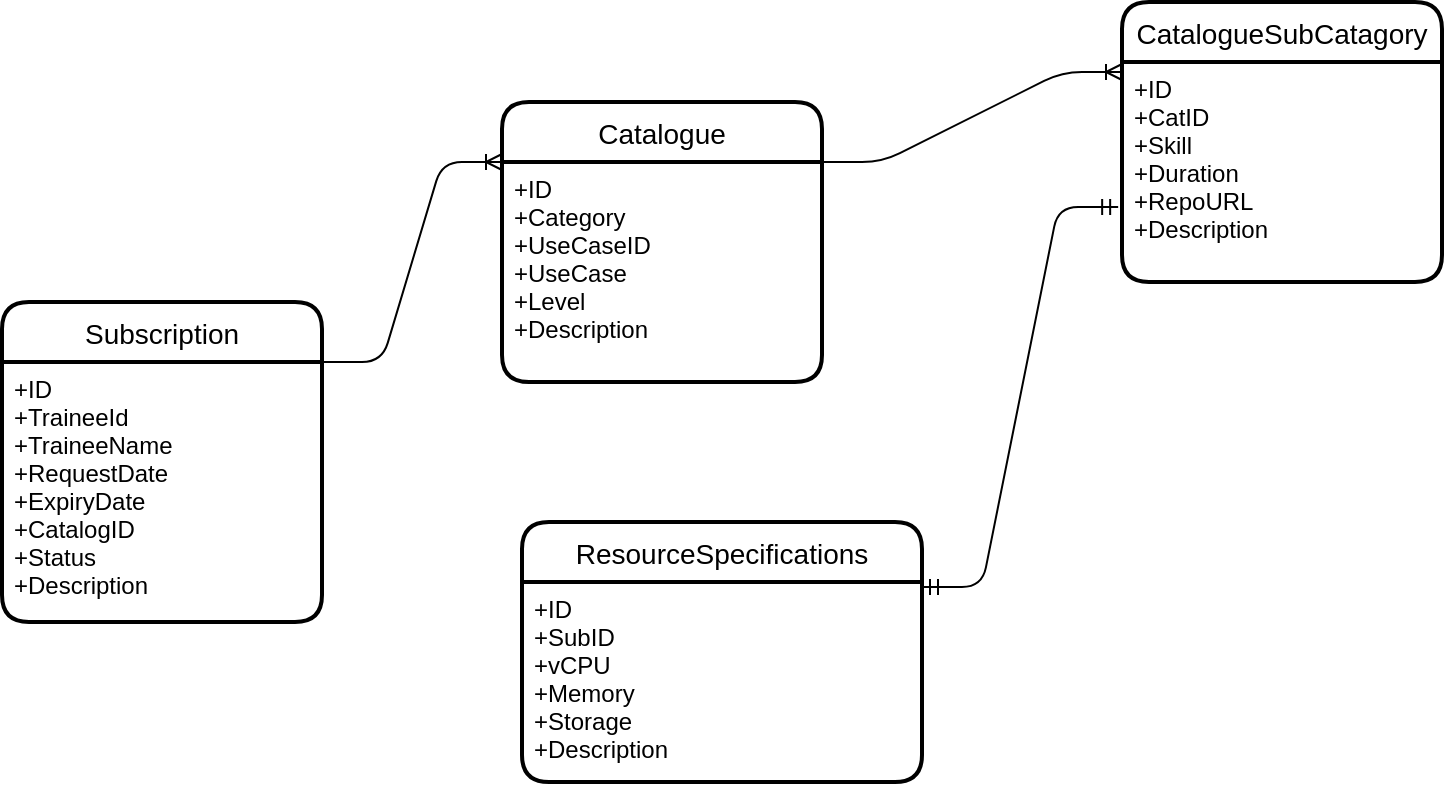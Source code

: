 <mxfile version="13.7.3" type="github" pages="2">
  <diagram id="gsMrObz3b9oR-D44nO-9" name="Page-1">
    <mxGraphModel dx="782" dy="1535" grid="1" gridSize="10" guides="1" tooltips="1" connect="1" arrows="1" fold="1" page="1" pageScale="1" pageWidth="850" pageHeight="1100" math="0" shadow="0">
      <root>
        <mxCell id="0" />
        <mxCell id="1" parent="0" />
        <mxCell id="1NBpaKQcDpMzkzBOT2tJ-1" value="Catalogue" style="swimlane;childLayout=stackLayout;horizontal=1;startSize=30;horizontalStack=0;rounded=1;fontSize=14;fontStyle=0;strokeWidth=2;resizeParent=0;resizeLast=1;shadow=0;dashed=0;align=center;" parent="1" vertex="1">
          <mxGeometry x="280" y="40" width="160" height="140" as="geometry">
            <mxRectangle x="280" y="40" width="100" height="30" as="alternateBounds" />
          </mxGeometry>
        </mxCell>
        <mxCell id="1NBpaKQcDpMzkzBOT2tJ-2" value="+ID&#xa;+Category&#xa;+UseCaseID&#xa;+UseCase&#xa;+Level&#xa;+Description" style="align=left;strokeColor=none;fillColor=none;spacingLeft=4;fontSize=12;verticalAlign=top;resizable=0;rotatable=0;part=1;" parent="1NBpaKQcDpMzkzBOT2tJ-1" vertex="1">
          <mxGeometry y="30" width="160" height="110" as="geometry" />
        </mxCell>
        <mxCell id="1NBpaKQcDpMzkzBOT2tJ-29" value="" style="edgeStyle=entityRelationEdgeStyle;fontSize=12;html=1;endArrow=ERoneToMany;entryX=0;entryY=0.25;entryDx=0;entryDy=0;" parent="1" target="1NBpaKQcDpMzkzBOT2tJ-6" edge="1">
          <mxGeometry width="100" height="100" relative="1" as="geometry">
            <mxPoint x="440" y="70" as="sourcePoint" />
            <mxPoint x="570" y="40" as="targetPoint" />
          </mxGeometry>
        </mxCell>
        <mxCell id="1NBpaKQcDpMzkzBOT2tJ-31" value="" style="edgeStyle=entityRelationEdgeStyle;fontSize=12;html=1;endArrow=ERmandOne;startArrow=ERmandOne;entryX=-0.012;entryY=0.659;entryDx=0;entryDy=0;entryPerimeter=0;exitX=1;exitY=0.25;exitDx=0;exitDy=0;" parent="1" source="1NBpaKQcDpMzkzBOT2tJ-8" target="1NBpaKQcDpMzkzBOT2tJ-7" edge="1">
          <mxGeometry width="100" height="100" relative="1" as="geometry">
            <mxPoint x="630" y="220" as="sourcePoint" />
            <mxPoint x="730" y="120" as="targetPoint" />
          </mxGeometry>
        </mxCell>
        <mxCell id="1NBpaKQcDpMzkzBOT2tJ-6" value="CatalogueSubCatagory" style="swimlane;childLayout=stackLayout;horizontal=1;startSize=30;horizontalStack=0;rounded=1;fontSize=14;fontStyle=0;strokeWidth=2;resizeParent=0;resizeLast=1;shadow=0;dashed=0;align=center;" parent="1" vertex="1">
          <mxGeometry x="590" y="-10" width="160" height="140" as="geometry">
            <mxRectangle x="340" y="130" width="110" height="30" as="alternateBounds" />
          </mxGeometry>
        </mxCell>
        <mxCell id="1NBpaKQcDpMzkzBOT2tJ-7" value="+ID&#xa;+CatID&#xa;+Skill&#xa;+Duration&#xa;+RepoURL&#xa;+Description" style="align=left;strokeColor=none;fillColor=none;spacingLeft=4;fontSize=12;verticalAlign=top;resizable=0;rotatable=0;part=1;" parent="1NBpaKQcDpMzkzBOT2tJ-6" vertex="1">
          <mxGeometry y="30" width="160" height="110" as="geometry" />
        </mxCell>
        <mxCell id="1NBpaKQcDpMzkzBOT2tJ-8" value="ResourceSpecifications" style="swimlane;childLayout=stackLayout;horizontal=1;startSize=30;horizontalStack=0;rounded=1;fontSize=14;fontStyle=0;strokeWidth=2;resizeParent=0;resizeLast=1;shadow=0;dashed=0;align=center;" parent="1" vertex="1">
          <mxGeometry x="290" y="250" width="200" height="130" as="geometry">
            <mxRectangle x="520" y="280" width="110" height="30" as="alternateBounds" />
          </mxGeometry>
        </mxCell>
        <mxCell id="1NBpaKQcDpMzkzBOT2tJ-9" value="+ID&#xa;+SubID&#xa;+vCPU&#xa;+Memory&#xa;+Storage&#xa;+Description" style="align=left;strokeColor=none;fillColor=none;spacingLeft=4;fontSize=12;verticalAlign=top;resizable=0;rotatable=0;part=1;" parent="1NBpaKQcDpMzkzBOT2tJ-8" vertex="1">
          <mxGeometry y="30" width="200" height="100" as="geometry" />
        </mxCell>
        <mxCell id="1NBpaKQcDpMzkzBOT2tJ-25" value="Subscription" style="swimlane;childLayout=stackLayout;horizontal=1;startSize=30;horizontalStack=0;rounded=1;fontSize=14;fontStyle=0;strokeWidth=2;resizeParent=0;resizeLast=1;shadow=0;dashed=0;align=center;" parent="1" vertex="1">
          <mxGeometry x="30" y="140" width="160" height="160" as="geometry">
            <mxRectangle x="260" y="250" width="110" height="30" as="alternateBounds" />
          </mxGeometry>
        </mxCell>
        <mxCell id="1NBpaKQcDpMzkzBOT2tJ-26" value="+ID&#xa;+TraineeId&#xa;+TraineeName&#xa;+RequestDate&#xa;+ExpiryDate&#xa;+CatalogID&#xa;+Status&#xa;+Description" style="align=left;strokeColor=none;fillColor=none;spacingLeft=4;fontSize=12;verticalAlign=top;resizable=0;rotatable=0;part=1;" parent="1NBpaKQcDpMzkzBOT2tJ-25" vertex="1">
          <mxGeometry y="30" width="160" height="130" as="geometry" />
        </mxCell>
        <mxCell id="-JVgOhSvtWBvgApzP8Xh-8" value="" style="edgeStyle=entityRelationEdgeStyle;fontSize=12;html=1;endArrow=ERoneToMany;exitX=1;exitY=0;exitDx=0;exitDy=0;entryX=0;entryY=0;entryDx=0;entryDy=0;" edge="1" parent="1" source="1NBpaKQcDpMzkzBOT2tJ-26" target="1NBpaKQcDpMzkzBOT2tJ-2">
          <mxGeometry width="100" height="100" relative="1" as="geometry">
            <mxPoint x="140" y="460" as="sourcePoint" />
            <mxPoint x="240" y="360" as="targetPoint" />
          </mxGeometry>
        </mxCell>
      </root>
    </mxGraphModel>
  </diagram>
  <diagram id="ChBjoSI8oVSRADilh0x_" name="Page-2">
    <mxGraphModel dx="782" dy="435" grid="1" gridSize="10" guides="1" tooltips="1" connect="1" arrows="1" fold="1" page="1" pageScale="1" pageWidth="850" pageHeight="1100" math="0" shadow="0">
      <root>
        <mxCell id="VM02wD8HwVKw0IBPLu3j-0" />
        <mxCell id="VM02wD8HwVKw0IBPLu3j-1" parent="VM02wD8HwVKw0IBPLu3j-0" />
        <mxCell id="VM02wD8HwVKw0IBPLu3j-2" value="t_trainee" style="shape=table;startSize=30;container=1;collapsible=1;childLayout=tableLayout;fixedRows=1;rowLines=0;fontStyle=1;align=center;resizeLast=1;" vertex="1" parent="VM02wD8HwVKw0IBPLu3j-1">
          <mxGeometry x="90" y="80" width="180" height="270" as="geometry" />
        </mxCell>
        <mxCell id="VM02wD8HwVKw0IBPLu3j-3" value="" style="shape=partialRectangle;collapsible=0;dropTarget=0;pointerEvents=0;fillColor=none;top=0;left=0;bottom=1;right=0;points=[[0,0.5],[1,0.5]];portConstraint=eastwest;" vertex="1" parent="VM02wD8HwVKw0IBPLu3j-2">
          <mxGeometry y="30" width="180" height="30" as="geometry" />
        </mxCell>
        <mxCell id="VM02wD8HwVKw0IBPLu3j-4" value="PK" style="shape=partialRectangle;connectable=0;fillColor=none;top=0;left=0;bottom=0;right=0;fontStyle=1;overflow=hidden;" vertex="1" parent="VM02wD8HwVKw0IBPLu3j-3">
          <mxGeometry width="30" height="30" as="geometry" />
        </mxCell>
        <mxCell id="VM02wD8HwVKw0IBPLu3j-5" value="trainee_id" style="shape=partialRectangle;connectable=0;fillColor=none;top=0;left=0;bottom=0;right=0;align=left;spacingLeft=6;fontStyle=5;overflow=hidden;" vertex="1" parent="VM02wD8HwVKw0IBPLu3j-3">
          <mxGeometry x="30" width="150" height="30" as="geometry" />
        </mxCell>
        <mxCell id="VM02wD8HwVKw0IBPLu3j-6" value="" style="shape=partialRectangle;collapsible=0;dropTarget=0;pointerEvents=0;fillColor=none;top=0;left=0;bottom=0;right=0;points=[[0,0.5],[1,0.5]];portConstraint=eastwest;" vertex="1" parent="VM02wD8HwVKw0IBPLu3j-2">
          <mxGeometry y="60" width="180" height="30" as="geometry" />
        </mxCell>
        <mxCell id="VM02wD8HwVKw0IBPLu3j-7" value="FK1" style="shape=partialRectangle;connectable=0;fillColor=none;top=0;left=0;bottom=0;right=0;editable=1;overflow=hidden;" vertex="1" parent="VM02wD8HwVKw0IBPLu3j-6">
          <mxGeometry width="30" height="30" as="geometry" />
        </mxCell>
        <mxCell id="VM02wD8HwVKw0IBPLu3j-8" value="catalog_id" style="shape=partialRectangle;connectable=0;fillColor=none;top=0;left=0;bottom=0;right=0;align=left;spacingLeft=6;overflow=hidden;" vertex="1" parent="VM02wD8HwVKw0IBPLu3j-6">
          <mxGeometry x="30" width="150" height="30" as="geometry" />
        </mxCell>
        <mxCell id="VM02wD8HwVKw0IBPLu3j-9" value="" style="shape=partialRectangle;collapsible=0;dropTarget=0;pointerEvents=0;fillColor=none;top=0;left=0;bottom=0;right=0;points=[[0,0.5],[1,0.5]];portConstraint=eastwest;" vertex="1" parent="VM02wD8HwVKw0IBPLu3j-2">
          <mxGeometry y="90" width="180" height="30" as="geometry" />
        </mxCell>
        <mxCell id="VM02wD8HwVKw0IBPLu3j-10" value="FK2" style="shape=partialRectangle;connectable=0;fillColor=none;top=0;left=0;bottom=0;right=0;editable=1;overflow=hidden;" vertex="1" parent="VM02wD8HwVKw0IBPLu3j-9">
          <mxGeometry width="30" height="30" as="geometry" />
        </mxCell>
        <mxCell id="VM02wD8HwVKw0IBPLu3j-11" value="usecase_id" style="shape=partialRectangle;connectable=0;fillColor=none;top=0;left=0;bottom=0;right=0;align=left;spacingLeft=6;overflow=hidden;" vertex="1" parent="VM02wD8HwVKw0IBPLu3j-9">
          <mxGeometry x="30" width="150" height="30" as="geometry" />
        </mxCell>
        <mxCell id="VM02wD8HwVKw0IBPLu3j-12" value="" style="shape=partialRectangle;collapsible=0;dropTarget=0;pointerEvents=0;fillColor=none;top=0;left=0;bottom=0;right=0;points=[[0,0.5],[1,0.5]];portConstraint=eastwest;" vertex="1" parent="VM02wD8HwVKw0IBPLu3j-2">
          <mxGeometry y="120" width="180" height="30" as="geometry" />
        </mxCell>
        <mxCell id="VM02wD8HwVKw0IBPLu3j-13" value="" style="shape=partialRectangle;connectable=0;fillColor=none;top=0;left=0;bottom=0;right=0;editable=1;overflow=hidden;" vertex="1" parent="VM02wD8HwVKw0IBPLu3j-12">
          <mxGeometry width="30" height="30" as="geometry" />
        </mxCell>
        <mxCell id="VM02wD8HwVKw0IBPLu3j-14" value="trainee_name" style="shape=partialRectangle;connectable=0;fillColor=none;top=0;left=0;bottom=0;right=0;align=left;spacingLeft=6;overflow=hidden;" vertex="1" parent="VM02wD8HwVKw0IBPLu3j-12">
          <mxGeometry x="30" width="150" height="30" as="geometry" />
        </mxCell>
        <mxCell id="Xi_lj68AMIetfWdwNEhA-0" value="req_date" style="shape=partialRectangle;connectable=0;fillColor=none;top=0;left=0;bottom=0;right=0;align=left;spacingLeft=6;overflow=hidden;" vertex="1" parent="VM02wD8HwVKw0IBPLu3j-1">
          <mxGeometry x="120" y="230" width="150" height="30" as="geometry" />
        </mxCell>
        <mxCell id="LwsAufOkzxHle25qYWzV-0" value="exp_date" style="shape=partialRectangle;connectable=0;fillColor=none;top=0;left=0;bottom=0;right=0;align=left;spacingLeft=6;overflow=hidden;" vertex="1" parent="VM02wD8HwVKw0IBPLu3j-1">
          <mxGeometry x="120" y="260" width="150" height="20" as="geometry" />
        </mxCell>
        <mxCell id="LwsAufOkzxHle25qYWzV-1" value="status" style="shape=partialRectangle;connectable=0;fillColor=none;top=0;left=0;bottom=0;right=0;align=left;spacingLeft=6;overflow=hidden;" vertex="1" parent="VM02wD8HwVKw0IBPLu3j-1">
          <mxGeometry x="120" y="290" width="150" height="20" as="geometry" />
        </mxCell>
        <mxCell id="Z3ffVUurUzzQDGyW30fT-2" value="description" style="shape=partialRectangle;connectable=0;fillColor=none;top=0;left=0;bottom=0;right=0;align=left;spacingLeft=6;overflow=hidden;" vertex="1" parent="VM02wD8HwVKw0IBPLu3j-1">
          <mxGeometry x="120" y="320" width="150" height="20" as="geometry" />
        </mxCell>
        <mxCell id="O19vsjWJNuQKpL7xQw-H-13" value="t_" style="shape=table;startSize=30;container=1;collapsible=1;childLayout=tableLayout;fixedRows=1;rowLines=0;fontStyle=1;align=center;resizeLast=1;" vertex="1" parent="VM02wD8HwVKw0IBPLu3j-1">
          <mxGeometry x="370" y="60" width="180" height="270" as="geometry" />
        </mxCell>
        <mxCell id="O19vsjWJNuQKpL7xQw-H-14" value="" style="shape=partialRectangle;collapsible=0;dropTarget=0;pointerEvents=0;fillColor=none;top=0;left=0;bottom=1;right=0;points=[[0,0.5],[1,0.5]];portConstraint=eastwest;" vertex="1" parent="O19vsjWJNuQKpL7xQw-H-13">
          <mxGeometry y="30" width="180" height="30" as="geometry" />
        </mxCell>
        <mxCell id="O19vsjWJNuQKpL7xQw-H-15" value="PK" style="shape=partialRectangle;connectable=0;fillColor=none;top=0;left=0;bottom=0;right=0;fontStyle=1;overflow=hidden;" vertex="1" parent="O19vsjWJNuQKpL7xQw-H-14">
          <mxGeometry width="30" height="30" as="geometry" />
        </mxCell>
        <mxCell id="O19vsjWJNuQKpL7xQw-H-16" value="trainee_id" style="shape=partialRectangle;connectable=0;fillColor=none;top=0;left=0;bottom=0;right=0;align=left;spacingLeft=6;fontStyle=5;overflow=hidden;" vertex="1" parent="O19vsjWJNuQKpL7xQw-H-14">
          <mxGeometry x="30" width="150" height="30" as="geometry" />
        </mxCell>
        <mxCell id="O19vsjWJNuQKpL7xQw-H-17" value="" style="shape=partialRectangle;collapsible=0;dropTarget=0;pointerEvents=0;fillColor=none;top=0;left=0;bottom=0;right=0;points=[[0,0.5],[1,0.5]];portConstraint=eastwest;" vertex="1" parent="O19vsjWJNuQKpL7xQw-H-13">
          <mxGeometry y="60" width="180" height="30" as="geometry" />
        </mxCell>
        <mxCell id="O19vsjWJNuQKpL7xQw-H-18" value="FK1" style="shape=partialRectangle;connectable=0;fillColor=none;top=0;left=0;bottom=0;right=0;editable=1;overflow=hidden;" vertex="1" parent="O19vsjWJNuQKpL7xQw-H-17">
          <mxGeometry width="30" height="30" as="geometry" />
        </mxCell>
        <mxCell id="O19vsjWJNuQKpL7xQw-H-19" value="catalog_id" style="shape=partialRectangle;connectable=0;fillColor=none;top=0;left=0;bottom=0;right=0;align=left;spacingLeft=6;overflow=hidden;" vertex="1" parent="O19vsjWJNuQKpL7xQw-H-17">
          <mxGeometry x="30" width="150" height="30" as="geometry" />
        </mxCell>
        <mxCell id="O19vsjWJNuQKpL7xQw-H-20" value="" style="shape=partialRectangle;collapsible=0;dropTarget=0;pointerEvents=0;fillColor=none;top=0;left=0;bottom=0;right=0;points=[[0,0.5],[1,0.5]];portConstraint=eastwest;" vertex="1" parent="O19vsjWJNuQKpL7xQw-H-13">
          <mxGeometry y="90" width="180" height="30" as="geometry" />
        </mxCell>
        <mxCell id="O19vsjWJNuQKpL7xQw-H-21" value="FK2" style="shape=partialRectangle;connectable=0;fillColor=none;top=0;left=0;bottom=0;right=0;editable=1;overflow=hidden;" vertex="1" parent="O19vsjWJNuQKpL7xQw-H-20">
          <mxGeometry width="30" height="30" as="geometry" />
        </mxCell>
        <mxCell id="O19vsjWJNuQKpL7xQw-H-22" value="usecase_id" style="shape=partialRectangle;connectable=0;fillColor=none;top=0;left=0;bottom=0;right=0;align=left;spacingLeft=6;overflow=hidden;" vertex="1" parent="O19vsjWJNuQKpL7xQw-H-20">
          <mxGeometry x="30" width="150" height="30" as="geometry" />
        </mxCell>
        <mxCell id="O19vsjWJNuQKpL7xQw-H-23" value="" style="shape=partialRectangle;collapsible=0;dropTarget=0;pointerEvents=0;fillColor=none;top=0;left=0;bottom=0;right=0;points=[[0,0.5],[1,0.5]];portConstraint=eastwest;" vertex="1" parent="O19vsjWJNuQKpL7xQw-H-13">
          <mxGeometry y="120" width="180" height="30" as="geometry" />
        </mxCell>
        <mxCell id="O19vsjWJNuQKpL7xQw-H-24" value="" style="shape=partialRectangle;connectable=0;fillColor=none;top=0;left=0;bottom=0;right=0;editable=1;overflow=hidden;" vertex="1" parent="O19vsjWJNuQKpL7xQw-H-23">
          <mxGeometry width="30" height="30" as="geometry" />
        </mxCell>
        <mxCell id="O19vsjWJNuQKpL7xQw-H-25" value="trainee_name" style="shape=partialRectangle;connectable=0;fillColor=none;top=0;left=0;bottom=0;right=0;align=left;spacingLeft=6;overflow=hidden;" vertex="1" parent="O19vsjWJNuQKpL7xQw-H-23">
          <mxGeometry x="30" width="150" height="30" as="geometry" />
        </mxCell>
      </root>
    </mxGraphModel>
  </diagram>
</mxfile>
